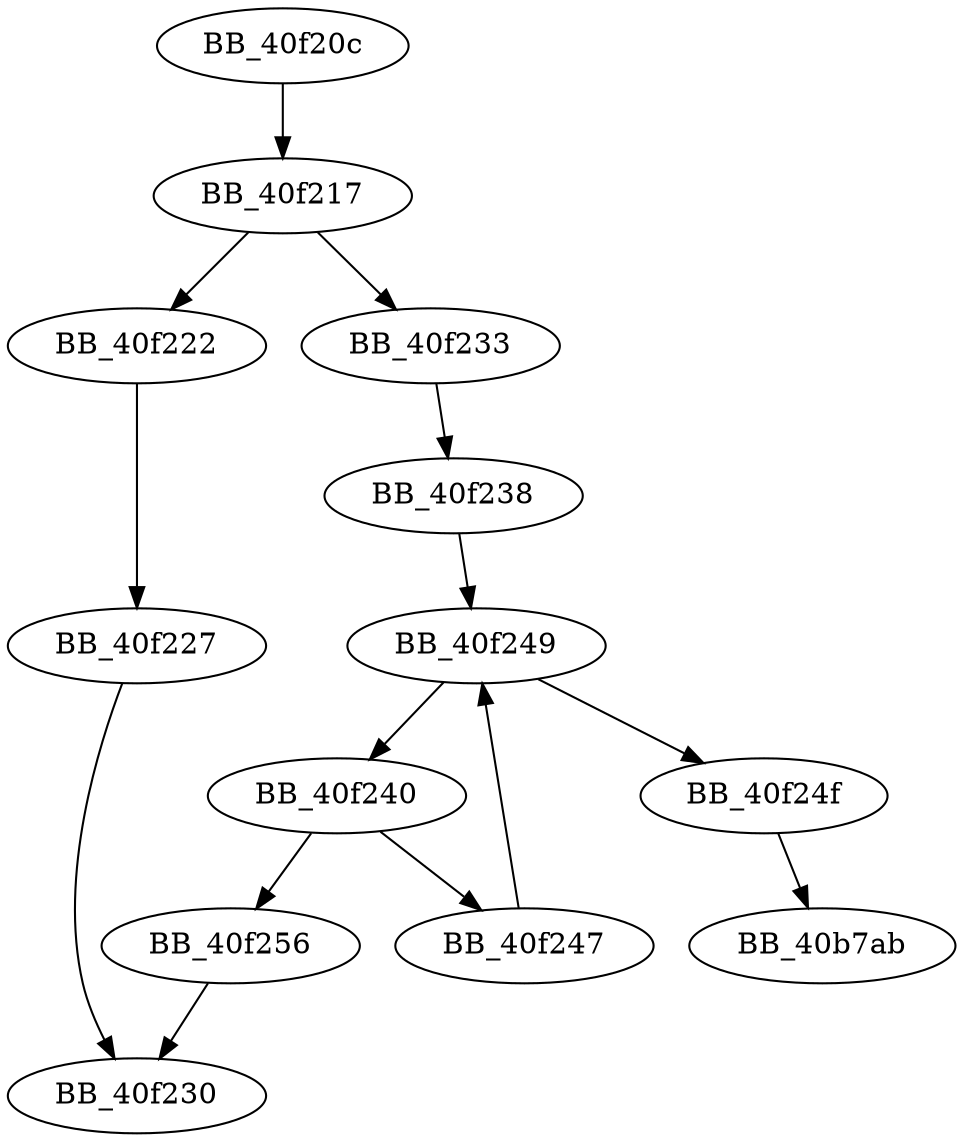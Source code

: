 DiGraph __FindAndUnlinkFrame{
BB_40f20c->BB_40f217
BB_40f217->BB_40f222
BB_40f217->BB_40f233
BB_40f222->BB_40f227
BB_40f227->BB_40f230
BB_40f233->BB_40f238
BB_40f238->BB_40f249
BB_40f240->BB_40f247
BB_40f240->BB_40f256
BB_40f247->BB_40f249
BB_40f249->BB_40f240
BB_40f249->BB_40f24f
BB_40f24f->BB_40b7ab
BB_40f256->BB_40f230
}
